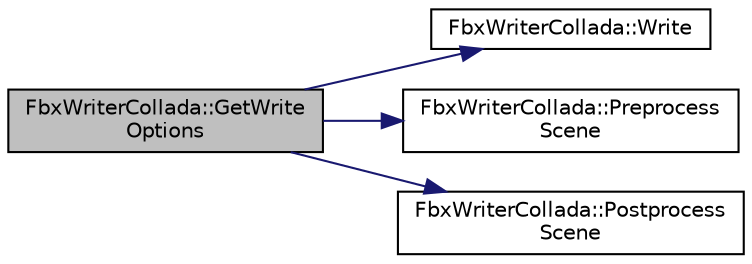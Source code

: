digraph "FbxWriterCollada::GetWriteOptions"
{
  edge [fontname="Helvetica",fontsize="10",labelfontname="Helvetica",labelfontsize="10"];
  node [fontname="Helvetica",fontsize="10",shape=record];
  rankdir="LR";
  Node8 [label="FbxWriterCollada::GetWrite\lOptions",height=0.2,width=0.4,color="black", fillcolor="grey75", style="filled", fontcolor="black"];
  Node8 -> Node9 [color="midnightblue",fontsize="10",style="solid",fontname="Helvetica"];
  Node9 [label="FbxWriterCollada::Write",height=0.2,width=0.4,color="black", fillcolor="white", style="filled",URL="$class_fbx_writer_collada.html#aaf5a632f5fa72c521d578ad17ae0aea1"];
  Node8 -> Node10 [color="midnightblue",fontsize="10",style="solid",fontname="Helvetica"];
  Node10 [label="FbxWriterCollada::Preprocess\lScene",height=0.2,width=0.4,color="black", fillcolor="white", style="filled",URL="$class_fbx_writer_collada.html#aee5b9934adfdd982e0c33373ddf77121"];
  Node8 -> Node11 [color="midnightblue",fontsize="10",style="solid",fontname="Helvetica"];
  Node11 [label="FbxWriterCollada::Postprocess\lScene",height=0.2,width=0.4,color="black", fillcolor="white", style="filled",URL="$class_fbx_writer_collada.html#a3f03c5f945df442ecba81efa7d531c64"];
}
